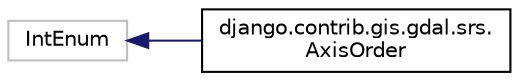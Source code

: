 digraph "Graphical Class Hierarchy"
{
 // LATEX_PDF_SIZE
  edge [fontname="Helvetica",fontsize="10",labelfontname="Helvetica",labelfontsize="10"];
  node [fontname="Helvetica",fontsize="10",shape=record];
  rankdir="LR";
  Node3796 [label="IntEnum",height=0.2,width=0.4,color="grey75", fillcolor="white", style="filled",tooltip=" "];
  Node3796 -> Node0 [dir="back",color="midnightblue",fontsize="10",style="solid",fontname="Helvetica"];
  Node0 [label="django.contrib.gis.gdal.srs.\lAxisOrder",height=0.2,width=0.4,color="black", fillcolor="white", style="filled",URL="$d5/d6b/classdjango_1_1contrib_1_1gis_1_1gdal_1_1srs_1_1_axis_order.html",tooltip=" "];
}
